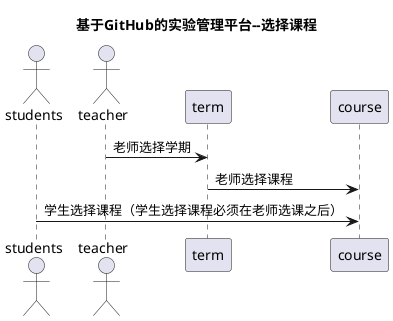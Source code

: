 @startuml
title 基于GitHub的实验管理平台--选择课程
actor students
actor teacher

teacher->term:老师选择学期
term ->course:老师选择课程

students -> course: 学生选择课程（学生选择课程必须在老师选课之后）

@enduml